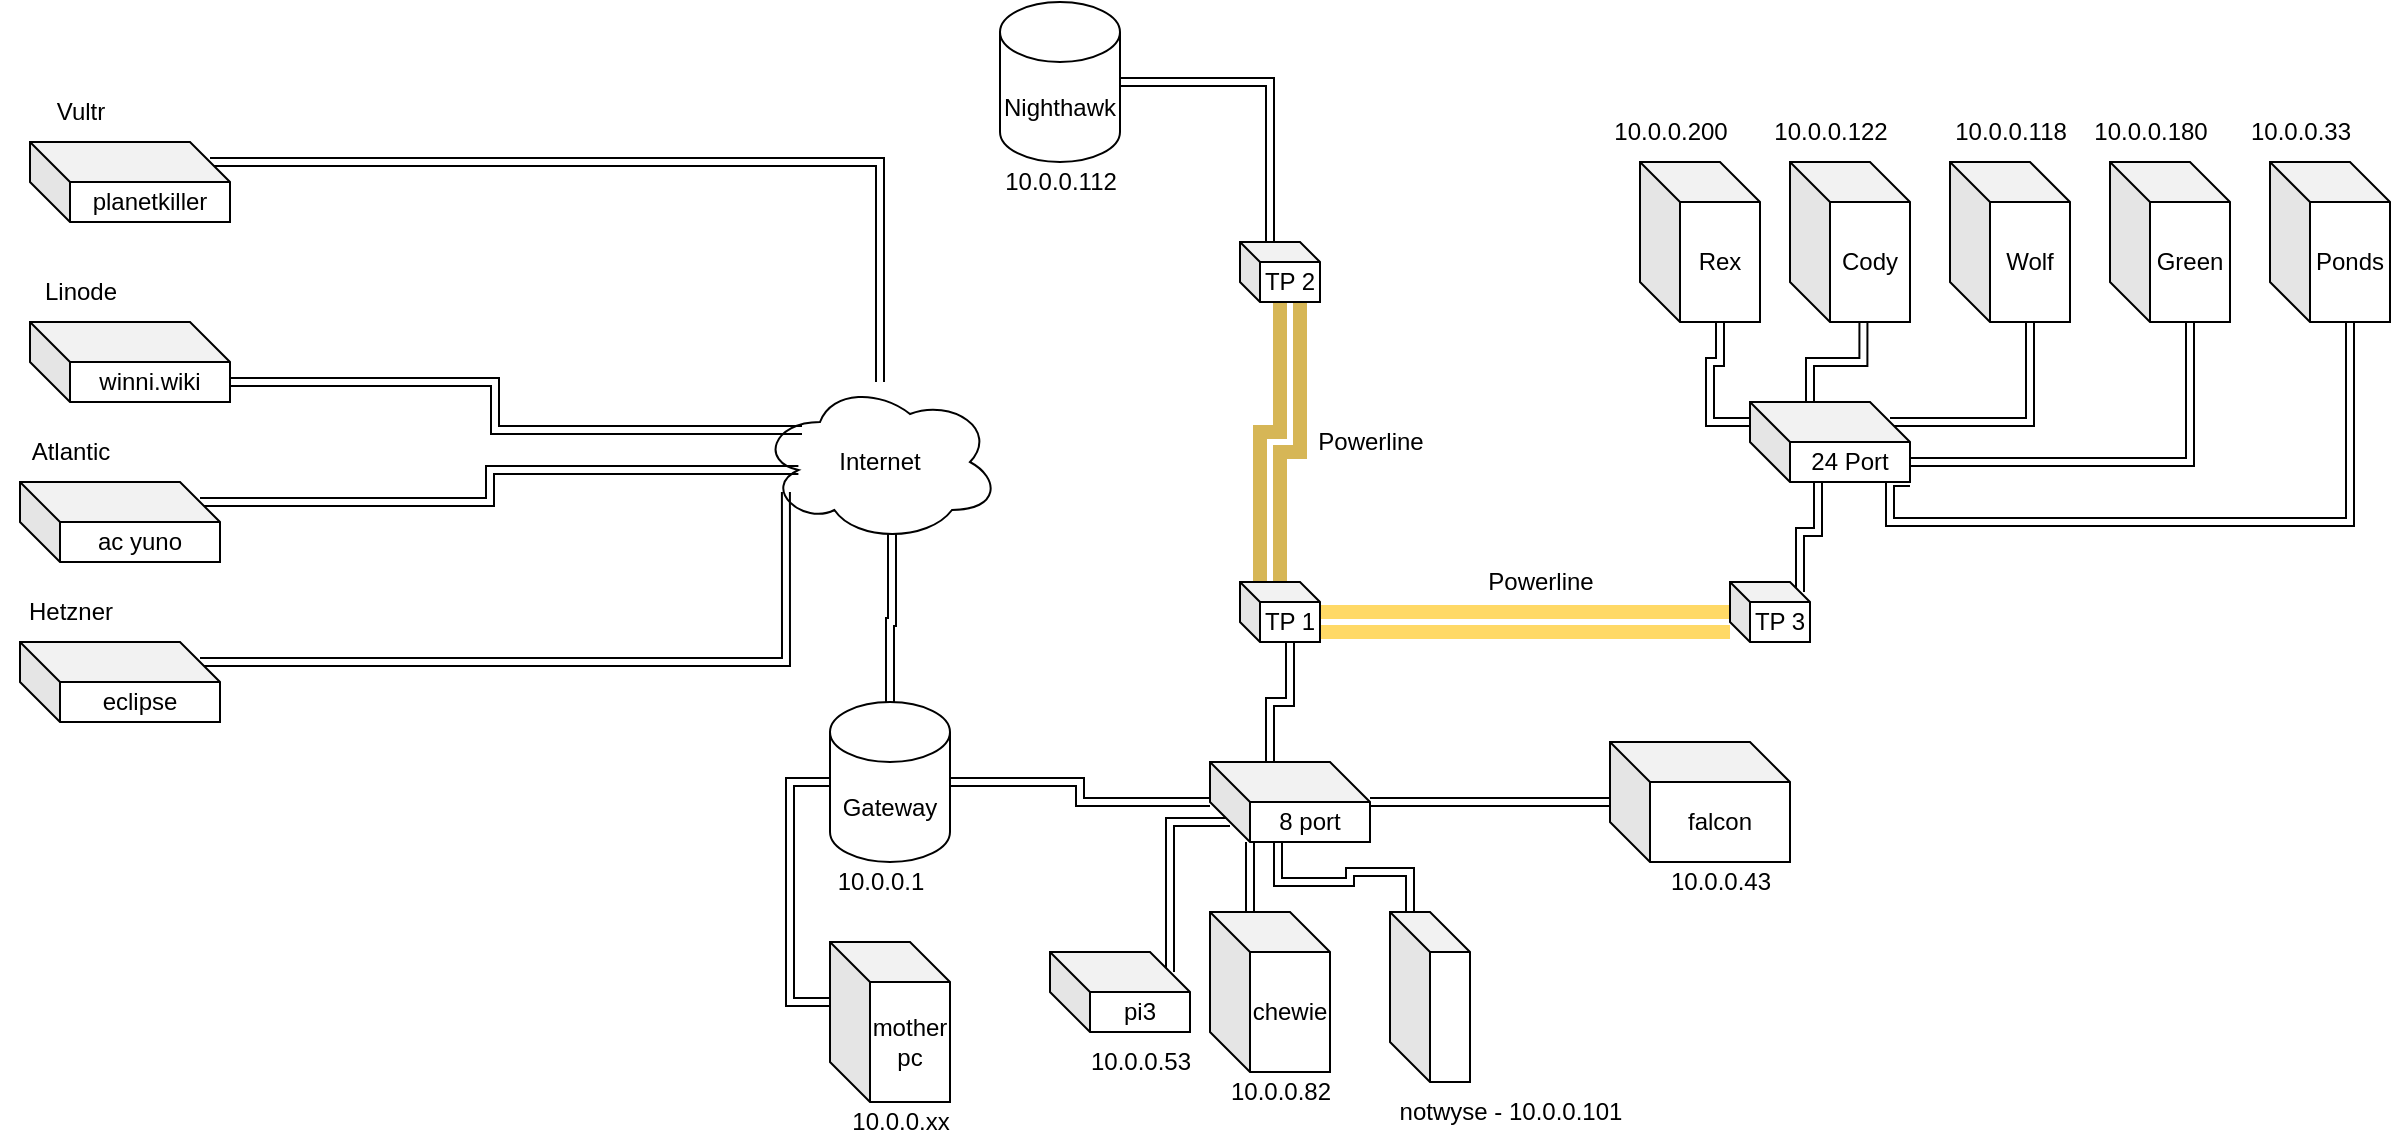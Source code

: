 <mxfile version="20.7.4" type="github">
  <diagram id="GMBUhKd8lKHiJKhd5PwU" name="Page-1">
    <mxGraphModel dx="1434" dy="863" grid="1" gridSize="10" guides="1" tooltips="1" connect="1" arrows="1" fold="1" page="1" pageScale="1" pageWidth="1200" pageHeight="1920" math="0" shadow="0">
      <root>
        <mxCell id="0" />
        <mxCell id="1" parent="0" />
        <mxCell id="vzQWPWsS93Q12IE8SCrd-18" style="edgeStyle=orthogonalEdgeStyle;shape=link;rounded=0;orthogonalLoop=1;jettySize=auto;html=1;exitX=1;exitY=0.5;exitDx=0;exitDy=0;exitPerimeter=0;entryX=0;entryY=0;entryDx=0;entryDy=20;entryPerimeter=0;" parent="1" source="vzQWPWsS93Q12IE8SCrd-1" target="vzQWPWsS93Q12IE8SCrd-2" edge="1">
          <mxGeometry relative="1" as="geometry" />
        </mxCell>
        <mxCell id="vzQWPWsS93Q12IE8SCrd-1" value="Gateway" style="shape=cylinder3;whiteSpace=wrap;html=1;boundedLbl=1;backgroundOutline=1;size=15;" parent="1" vertex="1">
          <mxGeometry x="420" y="350" width="60" height="80" as="geometry" />
        </mxCell>
        <mxCell id="vzQWPWsS93Q12IE8SCrd-19" style="edgeStyle=orthogonalEdgeStyle;shape=link;rounded=0;orthogonalLoop=1;jettySize=auto;html=1;exitX=0;exitY=0;exitDx=10;exitDy=30;exitPerimeter=0;entryX=0;entryY=0;entryDx=60;entryDy=10;entryPerimeter=0;" parent="1" source="vzQWPWsS93Q12IE8SCrd-2" target="vzQWPWsS93Q12IE8SCrd-8" edge="1">
          <mxGeometry relative="1" as="geometry" />
        </mxCell>
        <mxCell id="vzQWPWsS93Q12IE8SCrd-27" style="edgeStyle=orthogonalEdgeStyle;shape=link;rounded=0;orthogonalLoop=1;jettySize=auto;html=1;exitX=0;exitY=0;exitDx=20;exitDy=40;exitPerimeter=0;entryX=0;entryY=0;entryDx=20;entryDy=0;entryPerimeter=0;" parent="1" source="vzQWPWsS93Q12IE8SCrd-2" target="vzQWPWsS93Q12IE8SCrd-5" edge="1">
          <mxGeometry relative="1" as="geometry" />
        </mxCell>
        <mxCell id="vzQWPWsS93Q12IE8SCrd-33" style="edgeStyle=orthogonalEdgeStyle;shape=link;rounded=0;orthogonalLoop=1;jettySize=auto;html=1;exitX=0;exitY=0;exitDx=30;exitDy=0;exitPerimeter=0;entryX=0;entryY=0;entryDx=25;entryDy=30;entryPerimeter=0;" parent="1" source="vzQWPWsS93Q12IE8SCrd-2" target="vzQWPWsS93Q12IE8SCrd-30" edge="1">
          <mxGeometry relative="1" as="geometry" />
        </mxCell>
        <mxCell id="vzQWPWsS93Q12IE8SCrd-2" value="8 port" style="shape=cube;whiteSpace=wrap;html=1;boundedLbl=1;backgroundOutline=1;darkOpacity=0.05;darkOpacity2=0.1;" parent="1" vertex="1">
          <mxGeometry x="610" y="380" width="80" height="40" as="geometry" />
        </mxCell>
        <mxCell id="vzQWPWsS93Q12IE8SCrd-3" value="falcon&lt;br&gt;" style="shape=cube;whiteSpace=wrap;html=1;boundedLbl=1;backgroundOutline=1;darkOpacity=0.05;darkOpacity2=0.1;" parent="1" vertex="1">
          <mxGeometry x="810" y="370" width="90" height="60" as="geometry" />
        </mxCell>
        <mxCell id="vzQWPWsS93Q12IE8SCrd-4" value="10.0.0.43" style="text;html=1;resizable=0;autosize=1;align=center;verticalAlign=middle;points=[];fillColor=none;strokeColor=none;rounded=0;" parent="1" vertex="1">
          <mxGeometry x="830" y="430" width="70" height="20" as="geometry" />
        </mxCell>
        <mxCell id="vzQWPWsS93Q12IE8SCrd-5" value="chewie" style="shape=cube;whiteSpace=wrap;html=1;boundedLbl=1;backgroundOutline=1;darkOpacity=0.05;darkOpacity2=0.1;" parent="1" vertex="1">
          <mxGeometry x="610" y="455" width="60" height="80" as="geometry" />
        </mxCell>
        <mxCell id="vzQWPWsS93Q12IE8SCrd-6" value="10.0.0.82" style="text;html=1;resizable=0;autosize=1;align=center;verticalAlign=middle;points=[];fillColor=none;strokeColor=none;rounded=0;" parent="1" vertex="1">
          <mxGeometry x="610" y="535" width="70" height="20" as="geometry" />
        </mxCell>
        <mxCell id="vzQWPWsS93Q12IE8SCrd-8" value="pi3" style="shape=cube;whiteSpace=wrap;html=1;boundedLbl=1;backgroundOutline=1;darkOpacity=0.05;darkOpacity2=0.1;" parent="1" vertex="1">
          <mxGeometry x="530" y="475" width="70" height="40" as="geometry" />
        </mxCell>
        <mxCell id="vzQWPWsS93Q12IE8SCrd-11" value="10.0.0.53" style="text;html=1;resizable=0;autosize=1;align=center;verticalAlign=middle;points=[];fillColor=none;strokeColor=none;rounded=0;" parent="1" vertex="1">
          <mxGeometry x="540" y="520" width="70" height="20" as="geometry" />
        </mxCell>
        <mxCell id="vzQWPWsS93Q12IE8SCrd-38" style="edgeStyle=orthogonalEdgeStyle;shape=link;rounded=0;orthogonalLoop=1;jettySize=auto;html=1;exitX=0;exitY=0;exitDx=15;exitDy=0;exitPerimeter=0;entryX=0;entryY=0;entryDx=25;entryDy=30;entryPerimeter=0;fillColor=#fff2cc;strokeColor=#d6b656;strokeWidth=7;" parent="1" source="vzQWPWsS93Q12IE8SCrd-30" target="vzQWPWsS93Q12IE8SCrd-35" edge="1">
          <mxGeometry relative="1" as="geometry" />
        </mxCell>
        <mxCell id="6dV5GkILhCihle4JK_O8-10" style="edgeStyle=orthogonalEdgeStyle;shape=link;rounded=0;orthogonalLoop=1;jettySize=auto;html=1;exitX=0;exitY=0;exitDx=40;exitDy=20;exitPerimeter=0;entryX=0;entryY=0;entryDx=0;entryDy=20;entryPerimeter=0;strokeColor=#FFD966;strokeWidth=7;" parent="1" source="vzQWPWsS93Q12IE8SCrd-30" target="6dV5GkILhCihle4JK_O8-8" edge="1">
          <mxGeometry relative="1" as="geometry" />
        </mxCell>
        <mxCell id="vzQWPWsS93Q12IE8SCrd-30" value="TP 1" style="shape=cube;whiteSpace=wrap;html=1;boundedLbl=1;backgroundOutline=1;darkOpacity=0.05;darkOpacity2=0.1;size=10;" parent="1" vertex="1">
          <mxGeometry x="625" y="290" width="40" height="30" as="geometry" />
        </mxCell>
        <mxCell id="vzQWPWsS93Q12IE8SCrd-34" value="10.0.0.1" style="text;html=1;resizable=0;autosize=1;align=center;verticalAlign=middle;points=[];fillColor=none;strokeColor=none;rounded=0;" parent="1" vertex="1">
          <mxGeometry x="415" y="430" width="60" height="20" as="geometry" />
        </mxCell>
        <mxCell id="vzQWPWsS93Q12IE8SCrd-42" style="edgeStyle=orthogonalEdgeStyle;shape=link;rounded=0;orthogonalLoop=1;jettySize=auto;html=1;exitX=0;exitY=0;exitDx=15;exitDy=0;exitPerimeter=0;entryX=1;entryY=0.5;entryDx=0;entryDy=0;entryPerimeter=0;strokeWidth=1;" parent="1" source="vzQWPWsS93Q12IE8SCrd-35" target="vzQWPWsS93Q12IE8SCrd-36" edge="1">
          <mxGeometry relative="1" as="geometry" />
        </mxCell>
        <mxCell id="vzQWPWsS93Q12IE8SCrd-35" value="TP 2" style="shape=cube;whiteSpace=wrap;html=1;boundedLbl=1;backgroundOutline=1;darkOpacity=0.05;darkOpacity2=0.1;size=10;" parent="1" vertex="1">
          <mxGeometry x="625" y="120" width="40" height="30" as="geometry" />
        </mxCell>
        <mxCell id="vzQWPWsS93Q12IE8SCrd-36" value="Nighthawk" style="shape=cylinder3;whiteSpace=wrap;html=1;boundedLbl=1;backgroundOutline=1;size=15;" parent="1" vertex="1">
          <mxGeometry x="505" width="60" height="80" as="geometry" />
        </mxCell>
        <mxCell id="vzQWPWsS93Q12IE8SCrd-37" value="&lt;div&gt;10.0.0.112&lt;/div&gt;" style="text;html=1;resizable=0;autosize=1;align=center;verticalAlign=middle;points=[];fillColor=none;strokeColor=none;rounded=0;" parent="1" vertex="1">
          <mxGeometry x="500" y="80" width="70" height="20" as="geometry" />
        </mxCell>
        <mxCell id="vzQWPWsS93Q12IE8SCrd-39" value="Powerline" style="text;html=1;resizable=0;autosize=1;align=center;verticalAlign=middle;points=[];fillColor=none;strokeColor=none;rounded=0;" parent="1" vertex="1">
          <mxGeometry x="655" y="210" width="70" height="20" as="geometry" />
        </mxCell>
        <mxCell id="j1TntlPk1WTP1hY0LFK9-6" value="Internet" style="ellipse;shape=cloud;whiteSpace=wrap;html=1;" parent="1" vertex="1">
          <mxGeometry x="385" y="190" width="120" height="80" as="geometry" />
        </mxCell>
        <mxCell id="j1TntlPk1WTP1hY0LFK9-7" style="edgeStyle=orthogonalEdgeStyle;shape=link;rounded=0;orthogonalLoop=1;jettySize=auto;html=1;exitX=0.55;exitY=0.95;exitDx=0;exitDy=0;exitPerimeter=0;entryX=0.5;entryY=0;entryDx=0;entryDy=0;entryPerimeter=0;" parent="1" source="j1TntlPk1WTP1hY0LFK9-6" target="vzQWPWsS93Q12IE8SCrd-1" edge="1">
          <mxGeometry relative="1" as="geometry">
            <mxPoint x="410" y="320" as="sourcePoint" />
            <mxPoint x="540" y="330" as="targetPoint" />
          </mxGeometry>
        </mxCell>
        <mxCell id="6dV5GkILhCihle4JK_O8-30" style="edgeStyle=orthogonalEdgeStyle;shape=link;rounded=0;orthogonalLoop=1;jettySize=auto;html=1;exitX=0;exitY=0;exitDx=0;exitDy=30;exitPerimeter=0;entryX=0;entryY=0.5;entryDx=0;entryDy=0;entryPerimeter=0;strokeColor=#000000;strokeWidth=1;" parent="1" source="j1TntlPk1WTP1hY0LFK9-8" target="vzQWPWsS93Q12IE8SCrd-1" edge="1">
          <mxGeometry relative="1" as="geometry" />
        </mxCell>
        <mxCell id="j1TntlPk1WTP1hY0LFK9-8" value="mother pc" style="shape=cube;whiteSpace=wrap;html=1;boundedLbl=1;backgroundOutline=1;darkOpacity=0.05;darkOpacity2=0.1;" parent="1" vertex="1">
          <mxGeometry x="420" y="470" width="60" height="80" as="geometry" />
        </mxCell>
        <mxCell id="j1TntlPk1WTP1hY0LFK9-9" value="10.0.0.xx" style="text;html=1;resizable=0;autosize=1;align=center;verticalAlign=middle;points=[];fillColor=none;strokeColor=none;rounded=0;" parent="1" vertex="1">
          <mxGeometry x="425" y="550" width="60" height="20" as="geometry" />
        </mxCell>
        <mxCell id="6dV5GkILhCihle4JK_O8-1" value="" style="endArrow=none;html=1;rounded=0;shape=link;" parent="1" source="vzQWPWsS93Q12IE8SCrd-3" edge="1">
          <mxGeometry width="50" height="50" relative="1" as="geometry">
            <mxPoint x="710" y="470" as="sourcePoint" />
            <mxPoint x="690" y="400" as="targetPoint" />
            <Array as="points">
              <mxPoint x="770" y="400" />
            </Array>
          </mxGeometry>
        </mxCell>
        <mxCell id="6dV5GkILhCihle4JK_O8-7" style="edgeStyle=orthogonalEdgeStyle;shape=link;rounded=0;orthogonalLoop=1;jettySize=auto;html=1;exitX=0;exitY=0;exitDx=10;exitDy=0;exitPerimeter=0;entryX=0.425;entryY=1;entryDx=0;entryDy=0;entryPerimeter=0;" parent="1" source="6dV5GkILhCihle4JK_O8-3" target="vzQWPWsS93Q12IE8SCrd-2" edge="1">
          <mxGeometry relative="1" as="geometry" />
        </mxCell>
        <mxCell id="6dV5GkILhCihle4JK_O8-3" value="" style="shape=cube;whiteSpace=wrap;html=1;boundedLbl=1;backgroundOutline=1;darkOpacity=0.05;darkOpacity2=0.1;" parent="1" vertex="1">
          <mxGeometry x="700" y="455" width="40" height="85" as="geometry" />
        </mxCell>
        <mxCell id="6dV5GkILhCihle4JK_O8-6" value="notwyse - 10.0.0.101" style="text;html=1;align=center;verticalAlign=middle;resizable=0;points=[];autosize=1;strokeColor=none;fillColor=none;" parent="1" vertex="1">
          <mxGeometry x="690" y="540" width="140" height="30" as="geometry" />
        </mxCell>
        <mxCell id="6dV5GkILhCihle4JK_O8-12" style="edgeStyle=orthogonalEdgeStyle;shape=link;rounded=0;orthogonalLoop=1;jettySize=auto;html=1;exitX=0;exitY=0;exitDx=35;exitDy=5;exitPerimeter=0;entryX=0.425;entryY=0.975;entryDx=0;entryDy=0;entryPerimeter=0;strokeColor=#000000;strokeWidth=1;" parent="1" source="6dV5GkILhCihle4JK_O8-8" target="6dV5GkILhCihle4JK_O8-11" edge="1">
          <mxGeometry relative="1" as="geometry" />
        </mxCell>
        <mxCell id="6dV5GkILhCihle4JK_O8-8" value="TP 3" style="shape=cube;whiteSpace=wrap;html=1;boundedLbl=1;backgroundOutline=1;darkOpacity=0.05;darkOpacity2=0.1;size=10;" parent="1" vertex="1">
          <mxGeometry x="870" y="290" width="40" height="30" as="geometry" />
        </mxCell>
        <mxCell id="6dV5GkILhCihle4JK_O8-19" style="edgeStyle=orthogonalEdgeStyle;shape=link;rounded=0;orthogonalLoop=1;jettySize=auto;html=1;exitX=0;exitY=0;exitDx=0;exitDy=10;exitPerimeter=0;strokeColor=#000000;strokeWidth=1;entryX=0;entryY=0;entryDx=40;entryDy=80;entryPerimeter=0;" parent="1" source="6dV5GkILhCihle4JK_O8-11" target="6dV5GkILhCihle4JK_O8-13" edge="1">
          <mxGeometry relative="1" as="geometry">
            <mxPoint x="870" y="190" as="targetPoint" />
          </mxGeometry>
        </mxCell>
        <mxCell id="6dV5GkILhCihle4JK_O8-20" style="edgeStyle=orthogonalEdgeStyle;shape=link;rounded=0;orthogonalLoop=1;jettySize=auto;html=1;exitX=0;exitY=0;exitDx=30;exitDy=0;exitPerimeter=0;strokeColor=#000000;strokeWidth=1;entryX=0.612;entryY=1.007;entryDx=0;entryDy=0;entryPerimeter=0;" parent="1" source="6dV5GkILhCihle4JK_O8-11" target="6dV5GkILhCihle4JK_O8-14" edge="1">
          <mxGeometry relative="1" as="geometry">
            <mxPoint x="909.857" y="180" as="targetPoint" />
          </mxGeometry>
        </mxCell>
        <mxCell id="6dV5GkILhCihle4JK_O8-21" style="edgeStyle=orthogonalEdgeStyle;shape=link;rounded=0;orthogonalLoop=1;jettySize=auto;html=1;exitX=0;exitY=0;exitDx=70;exitDy=10;exitPerimeter=0;strokeColor=#000000;strokeWidth=1;entryX=0;entryY=0;entryDx=40;entryDy=80;entryPerimeter=0;" parent="1" source="6dV5GkILhCihle4JK_O8-11" target="6dV5GkILhCihle4JK_O8-15" edge="1">
          <mxGeometry relative="1" as="geometry">
            <mxPoint x="1010" y="170" as="targetPoint" />
          </mxGeometry>
        </mxCell>
        <mxCell id="6dV5GkILhCihle4JK_O8-22" style="edgeStyle=orthogonalEdgeStyle;shape=link;rounded=0;orthogonalLoop=1;jettySize=auto;html=1;exitX=0;exitY=0;exitDx=80;exitDy=30;exitPerimeter=0;strokeColor=#000000;strokeWidth=1;entryX=0;entryY=0;entryDx=40;entryDy=80;entryPerimeter=0;" parent="1" source="6dV5GkILhCihle4JK_O8-11" target="6dV5GkILhCihle4JK_O8-16" edge="1">
          <mxGeometry relative="1" as="geometry">
            <mxPoint x="1090" y="190" as="targetPoint" />
          </mxGeometry>
        </mxCell>
        <mxCell id="6dV5GkILhCihle4JK_O8-23" style="edgeStyle=orthogonalEdgeStyle;shape=link;rounded=0;orthogonalLoop=1;jettySize=auto;html=1;exitX=1;exitY=1;exitDx=0;exitDy=0;exitPerimeter=0;entryX=0;entryY=0;entryDx=40;entryDy=80;entryPerimeter=0;strokeColor=#000000;strokeWidth=1;" parent="1" source="6dV5GkILhCihle4JK_O8-11" target="6dV5GkILhCihle4JK_O8-17" edge="1">
          <mxGeometry relative="1" as="geometry">
            <Array as="points">
              <mxPoint x="950" y="240" />
              <mxPoint x="950" y="260" />
              <mxPoint x="1180" y="260" />
            </Array>
          </mxGeometry>
        </mxCell>
        <mxCell id="6dV5GkILhCihle4JK_O8-11" value="&lt;div&gt;24 Port&lt;/div&gt;" style="shape=cube;whiteSpace=wrap;html=1;boundedLbl=1;backgroundOutline=1;darkOpacity=0.05;darkOpacity2=0.1;" parent="1" vertex="1">
          <mxGeometry x="880" y="200" width="80" height="40" as="geometry" />
        </mxCell>
        <mxCell id="6dV5GkILhCihle4JK_O8-13" value="Rex" style="shape=cube;whiteSpace=wrap;html=1;boundedLbl=1;backgroundOutline=1;darkOpacity=0.05;darkOpacity2=0.1;" parent="1" vertex="1">
          <mxGeometry x="825" y="80" width="60" height="80" as="geometry" />
        </mxCell>
        <mxCell id="6dV5GkILhCihle4JK_O8-14" value="&lt;div&gt;Cody&lt;/div&gt;" style="shape=cube;whiteSpace=wrap;html=1;boundedLbl=1;backgroundOutline=1;darkOpacity=0.05;darkOpacity2=0.1;" parent="1" vertex="1">
          <mxGeometry x="900" y="80" width="60" height="80" as="geometry" />
        </mxCell>
        <mxCell id="6dV5GkILhCihle4JK_O8-15" value="Wolf" style="shape=cube;whiteSpace=wrap;html=1;boundedLbl=1;backgroundOutline=1;darkOpacity=0.05;darkOpacity2=0.1;" parent="1" vertex="1">
          <mxGeometry x="980" y="80" width="60" height="80" as="geometry" />
        </mxCell>
        <mxCell id="6dV5GkILhCihle4JK_O8-16" value="&lt;div&gt;Green&lt;/div&gt;" style="shape=cube;whiteSpace=wrap;html=1;boundedLbl=1;backgroundOutline=1;darkOpacity=0.05;darkOpacity2=0.1;" parent="1" vertex="1">
          <mxGeometry x="1060" y="80" width="60" height="80" as="geometry" />
        </mxCell>
        <mxCell id="6dV5GkILhCihle4JK_O8-17" value="Ponds" style="shape=cube;whiteSpace=wrap;html=1;boundedLbl=1;backgroundOutline=1;darkOpacity=0.05;darkOpacity2=0.1;" parent="1" vertex="1">
          <mxGeometry x="1140" y="80" width="60" height="80" as="geometry" />
        </mxCell>
        <mxCell id="6dV5GkILhCihle4JK_O8-18" value="Powerline" style="text;html=1;resizable=0;autosize=1;align=center;verticalAlign=middle;points=[];fillColor=none;strokeColor=none;rounded=0;" parent="1" vertex="1">
          <mxGeometry x="740" y="280" width="70" height="20" as="geometry" />
        </mxCell>
        <mxCell id="6dV5GkILhCihle4JK_O8-24" value="10.0.0.200" style="text;html=1;align=center;verticalAlign=middle;resizable=0;points=[];autosize=1;strokeColor=none;fillColor=none;" parent="1" vertex="1">
          <mxGeometry x="800" y="50" width="80" height="30" as="geometry" />
        </mxCell>
        <mxCell id="6dV5GkILhCihle4JK_O8-25" value="10.0.0.122" style="text;html=1;align=center;verticalAlign=middle;resizable=0;points=[];autosize=1;strokeColor=none;fillColor=none;" parent="1" vertex="1">
          <mxGeometry x="880" y="50" width="80" height="30" as="geometry" />
        </mxCell>
        <mxCell id="6dV5GkILhCihle4JK_O8-26" value="10.0.0.118" style="text;html=1;align=center;verticalAlign=middle;resizable=0;points=[];autosize=1;strokeColor=none;fillColor=none;" parent="1" vertex="1">
          <mxGeometry x="970" y="50" width="80" height="30" as="geometry" />
        </mxCell>
        <mxCell id="6dV5GkILhCihle4JK_O8-27" value="10.0.0.180" style="text;html=1;align=center;verticalAlign=middle;resizable=0;points=[];autosize=1;strokeColor=none;fillColor=none;" parent="1" vertex="1">
          <mxGeometry x="1040" y="50" width="80" height="30" as="geometry" />
        </mxCell>
        <mxCell id="6dV5GkILhCihle4JK_O8-28" value="10.0.0.33" style="text;html=1;align=center;verticalAlign=middle;resizable=0;points=[];autosize=1;strokeColor=none;fillColor=none;" parent="1" vertex="1">
          <mxGeometry x="1120" y="50" width="70" height="30" as="geometry" />
        </mxCell>
        <mxCell id="qPyZpjxjgU7IYBUIU_bW-12" style="edgeStyle=orthogonalEdgeStyle;shape=link;rounded=0;orthogonalLoop=1;jettySize=auto;html=1;exitX=0;exitY=0;exitDx=90;exitDy=10;exitPerimeter=0;" edge="1" parent="1" source="qPyZpjxjgU7IYBUIU_bW-1" target="j1TntlPk1WTP1hY0LFK9-6">
          <mxGeometry relative="1" as="geometry" />
        </mxCell>
        <mxCell id="qPyZpjxjgU7IYBUIU_bW-1" value="&lt;div&gt;planetkiller&lt;/div&gt;" style="shape=cube;whiteSpace=wrap;html=1;boundedLbl=1;backgroundOutline=1;darkOpacity=0.05;darkOpacity2=0.1;" vertex="1" parent="1">
          <mxGeometry x="20" y="70" width="100" height="40" as="geometry" />
        </mxCell>
        <mxCell id="qPyZpjxjgU7IYBUIU_bW-2" value="&lt;div&gt;Vultr&lt;br&gt;&lt;/div&gt;" style="text;html=1;align=center;verticalAlign=middle;resizable=0;points=[];autosize=1;strokeColor=none;fillColor=none;" vertex="1" parent="1">
          <mxGeometry x="20" y="40" width="50" height="30" as="geometry" />
        </mxCell>
        <mxCell id="qPyZpjxjgU7IYBUIU_bW-11" style="edgeStyle=orthogonalEdgeStyle;shape=link;rounded=0;orthogonalLoop=1;jettySize=auto;html=1;exitX=0;exitY=0;exitDx=100;exitDy=30;exitPerimeter=0;entryX=0.175;entryY=0.3;entryDx=0;entryDy=0;entryPerimeter=0;" edge="1" parent="1" source="qPyZpjxjgU7IYBUIU_bW-3" target="j1TntlPk1WTP1hY0LFK9-6">
          <mxGeometry relative="1" as="geometry">
            <mxPoint x="330" y="200" as="targetPoint" />
          </mxGeometry>
        </mxCell>
        <mxCell id="qPyZpjxjgU7IYBUIU_bW-3" value="&lt;div&gt;winni.wiki&lt;/div&gt;" style="shape=cube;whiteSpace=wrap;html=1;boundedLbl=1;backgroundOutline=1;darkOpacity=0.05;darkOpacity2=0.1;" vertex="1" parent="1">
          <mxGeometry x="20" y="160" width="100" height="40" as="geometry" />
        </mxCell>
        <mxCell id="qPyZpjxjgU7IYBUIU_bW-4" value="Linode" style="text;html=1;align=center;verticalAlign=middle;resizable=0;points=[];autosize=1;strokeColor=none;fillColor=none;" vertex="1" parent="1">
          <mxGeometry x="15" y="130" width="60" height="30" as="geometry" />
        </mxCell>
        <mxCell id="qPyZpjxjgU7IYBUIU_bW-10" style="edgeStyle=orthogonalEdgeStyle;shape=link;rounded=0;orthogonalLoop=1;jettySize=auto;html=1;exitX=0;exitY=0;exitDx=90;exitDy=10;exitPerimeter=0;entryX=0.16;entryY=0.55;entryDx=0;entryDy=0;entryPerimeter=0;" edge="1" parent="1" source="qPyZpjxjgU7IYBUIU_bW-5" target="j1TntlPk1WTP1hY0LFK9-6">
          <mxGeometry relative="1" as="geometry" />
        </mxCell>
        <mxCell id="qPyZpjxjgU7IYBUIU_bW-5" value="ac yuno" style="shape=cube;whiteSpace=wrap;html=1;boundedLbl=1;backgroundOutline=1;darkOpacity=0.05;darkOpacity2=0.1;" vertex="1" parent="1">
          <mxGeometry x="15" y="240" width="100" height="40" as="geometry" />
        </mxCell>
        <mxCell id="qPyZpjxjgU7IYBUIU_bW-6" value="Atlantic" style="text;html=1;align=center;verticalAlign=middle;resizable=0;points=[];autosize=1;strokeColor=none;fillColor=none;" vertex="1" parent="1">
          <mxGeometry x="10" y="210" width="60" height="30" as="geometry" />
        </mxCell>
        <mxCell id="qPyZpjxjgU7IYBUIU_bW-9" style="edgeStyle=orthogonalEdgeStyle;rounded=0;orthogonalLoop=1;jettySize=auto;html=1;exitX=0;exitY=0;exitDx=90;exitDy=10;exitPerimeter=0;entryX=0.108;entryY=0.688;entryDx=0;entryDy=0;entryPerimeter=0;shape=link;" edge="1" parent="1" source="qPyZpjxjgU7IYBUIU_bW-7" target="j1TntlPk1WTP1hY0LFK9-6">
          <mxGeometry relative="1" as="geometry" />
        </mxCell>
        <mxCell id="qPyZpjxjgU7IYBUIU_bW-7" value="eclipse" style="shape=cube;whiteSpace=wrap;html=1;boundedLbl=1;backgroundOutline=1;darkOpacity=0.05;darkOpacity2=0.1;" vertex="1" parent="1">
          <mxGeometry x="15" y="320" width="100" height="40" as="geometry" />
        </mxCell>
        <mxCell id="qPyZpjxjgU7IYBUIU_bW-8" value="Hetzner" style="text;html=1;align=center;verticalAlign=middle;resizable=0;points=[];autosize=1;strokeColor=none;fillColor=none;" vertex="1" parent="1">
          <mxGeometry x="5" y="290" width="70" height="30" as="geometry" />
        </mxCell>
      </root>
    </mxGraphModel>
  </diagram>
</mxfile>
